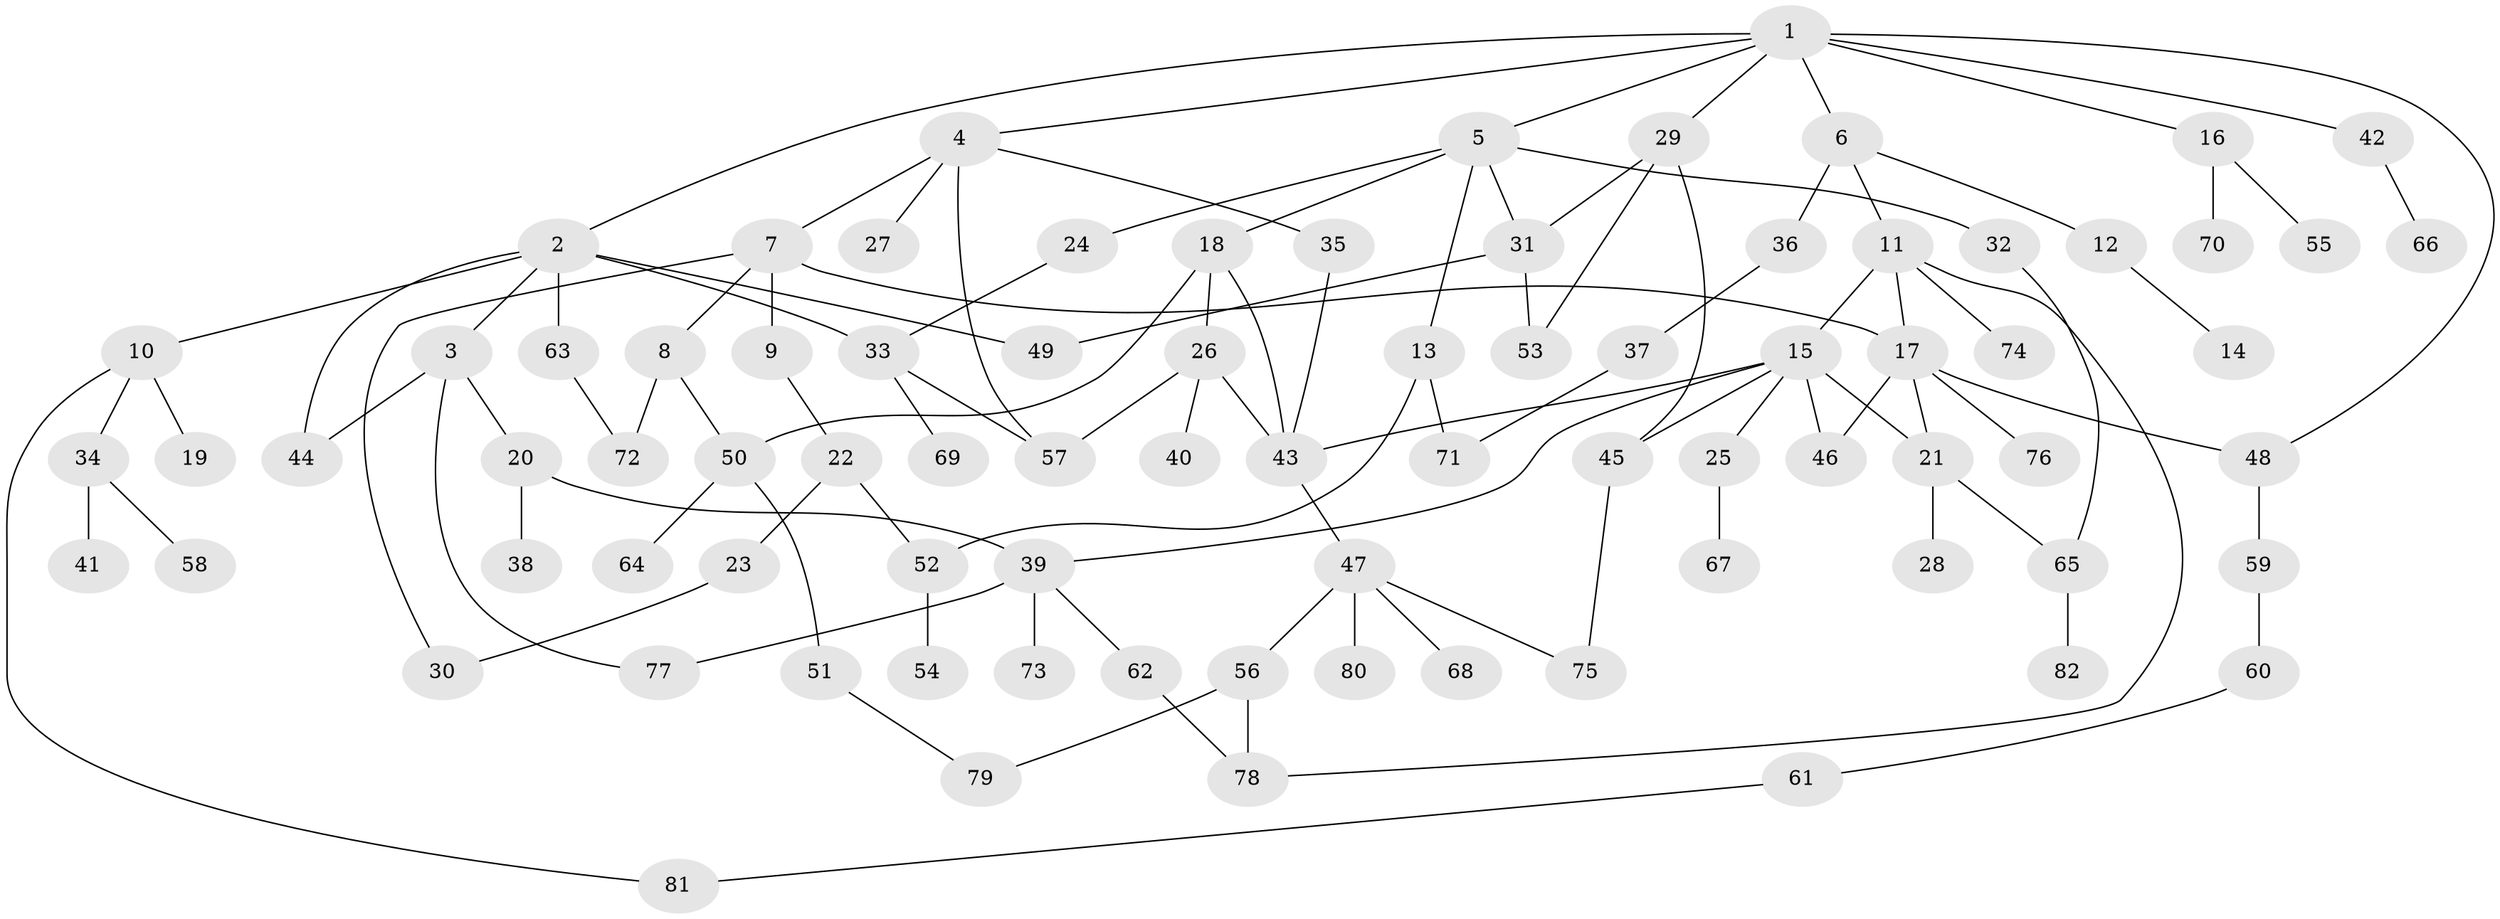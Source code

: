 // coarse degree distribution, {8: 0.05660377358490566, 5: 0.07547169811320754, 7: 0.03773584905660377, 4: 0.11320754716981132, 3: 0.1509433962264151, 1: 0.3018867924528302, 2: 0.24528301886792453, 6: 0.018867924528301886}
// Generated by graph-tools (version 1.1) at 2025/41/03/06/25 10:41:29]
// undirected, 82 vertices, 109 edges
graph export_dot {
graph [start="1"]
  node [color=gray90,style=filled];
  1;
  2;
  3;
  4;
  5;
  6;
  7;
  8;
  9;
  10;
  11;
  12;
  13;
  14;
  15;
  16;
  17;
  18;
  19;
  20;
  21;
  22;
  23;
  24;
  25;
  26;
  27;
  28;
  29;
  30;
  31;
  32;
  33;
  34;
  35;
  36;
  37;
  38;
  39;
  40;
  41;
  42;
  43;
  44;
  45;
  46;
  47;
  48;
  49;
  50;
  51;
  52;
  53;
  54;
  55;
  56;
  57;
  58;
  59;
  60;
  61;
  62;
  63;
  64;
  65;
  66;
  67;
  68;
  69;
  70;
  71;
  72;
  73;
  74;
  75;
  76;
  77;
  78;
  79;
  80;
  81;
  82;
  1 -- 2;
  1 -- 4;
  1 -- 5;
  1 -- 6;
  1 -- 16;
  1 -- 29;
  1 -- 42;
  1 -- 48;
  2 -- 3;
  2 -- 10;
  2 -- 49;
  2 -- 63;
  2 -- 33;
  2 -- 44;
  3 -- 20;
  3 -- 44;
  3 -- 77;
  4 -- 7;
  4 -- 27;
  4 -- 35;
  4 -- 57;
  5 -- 13;
  5 -- 18;
  5 -- 24;
  5 -- 32;
  5 -- 31;
  6 -- 11;
  6 -- 12;
  6 -- 36;
  7 -- 8;
  7 -- 9;
  7 -- 17;
  7 -- 30;
  8 -- 50;
  8 -- 72;
  9 -- 22;
  10 -- 19;
  10 -- 34;
  10 -- 81;
  11 -- 15;
  11 -- 74;
  11 -- 78;
  11 -- 17;
  12 -- 14;
  13 -- 52;
  13 -- 71;
  15 -- 25;
  15 -- 46;
  15 -- 43;
  15 -- 39;
  15 -- 21;
  15 -- 45;
  16 -- 55;
  16 -- 70;
  17 -- 21;
  17 -- 48;
  17 -- 76;
  17 -- 46;
  18 -- 26;
  18 -- 43;
  18 -- 50;
  20 -- 38;
  20 -- 39;
  21 -- 28;
  21 -- 65;
  22 -- 23;
  22 -- 52;
  23 -- 30;
  24 -- 33;
  25 -- 67;
  26 -- 40;
  26 -- 43;
  26 -- 57;
  29 -- 31;
  29 -- 45;
  29 -- 53;
  31 -- 49;
  31 -- 53;
  32 -- 65;
  33 -- 57;
  33 -- 69;
  34 -- 41;
  34 -- 58;
  35 -- 43;
  36 -- 37;
  37 -- 71;
  39 -- 62;
  39 -- 73;
  39 -- 77;
  42 -- 66;
  43 -- 47;
  45 -- 75;
  47 -- 56;
  47 -- 68;
  47 -- 75;
  47 -- 80;
  48 -- 59;
  50 -- 51;
  50 -- 64;
  51 -- 79;
  52 -- 54;
  56 -- 79;
  56 -- 78;
  59 -- 60;
  60 -- 61;
  61 -- 81;
  62 -- 78;
  63 -- 72;
  65 -- 82;
}
